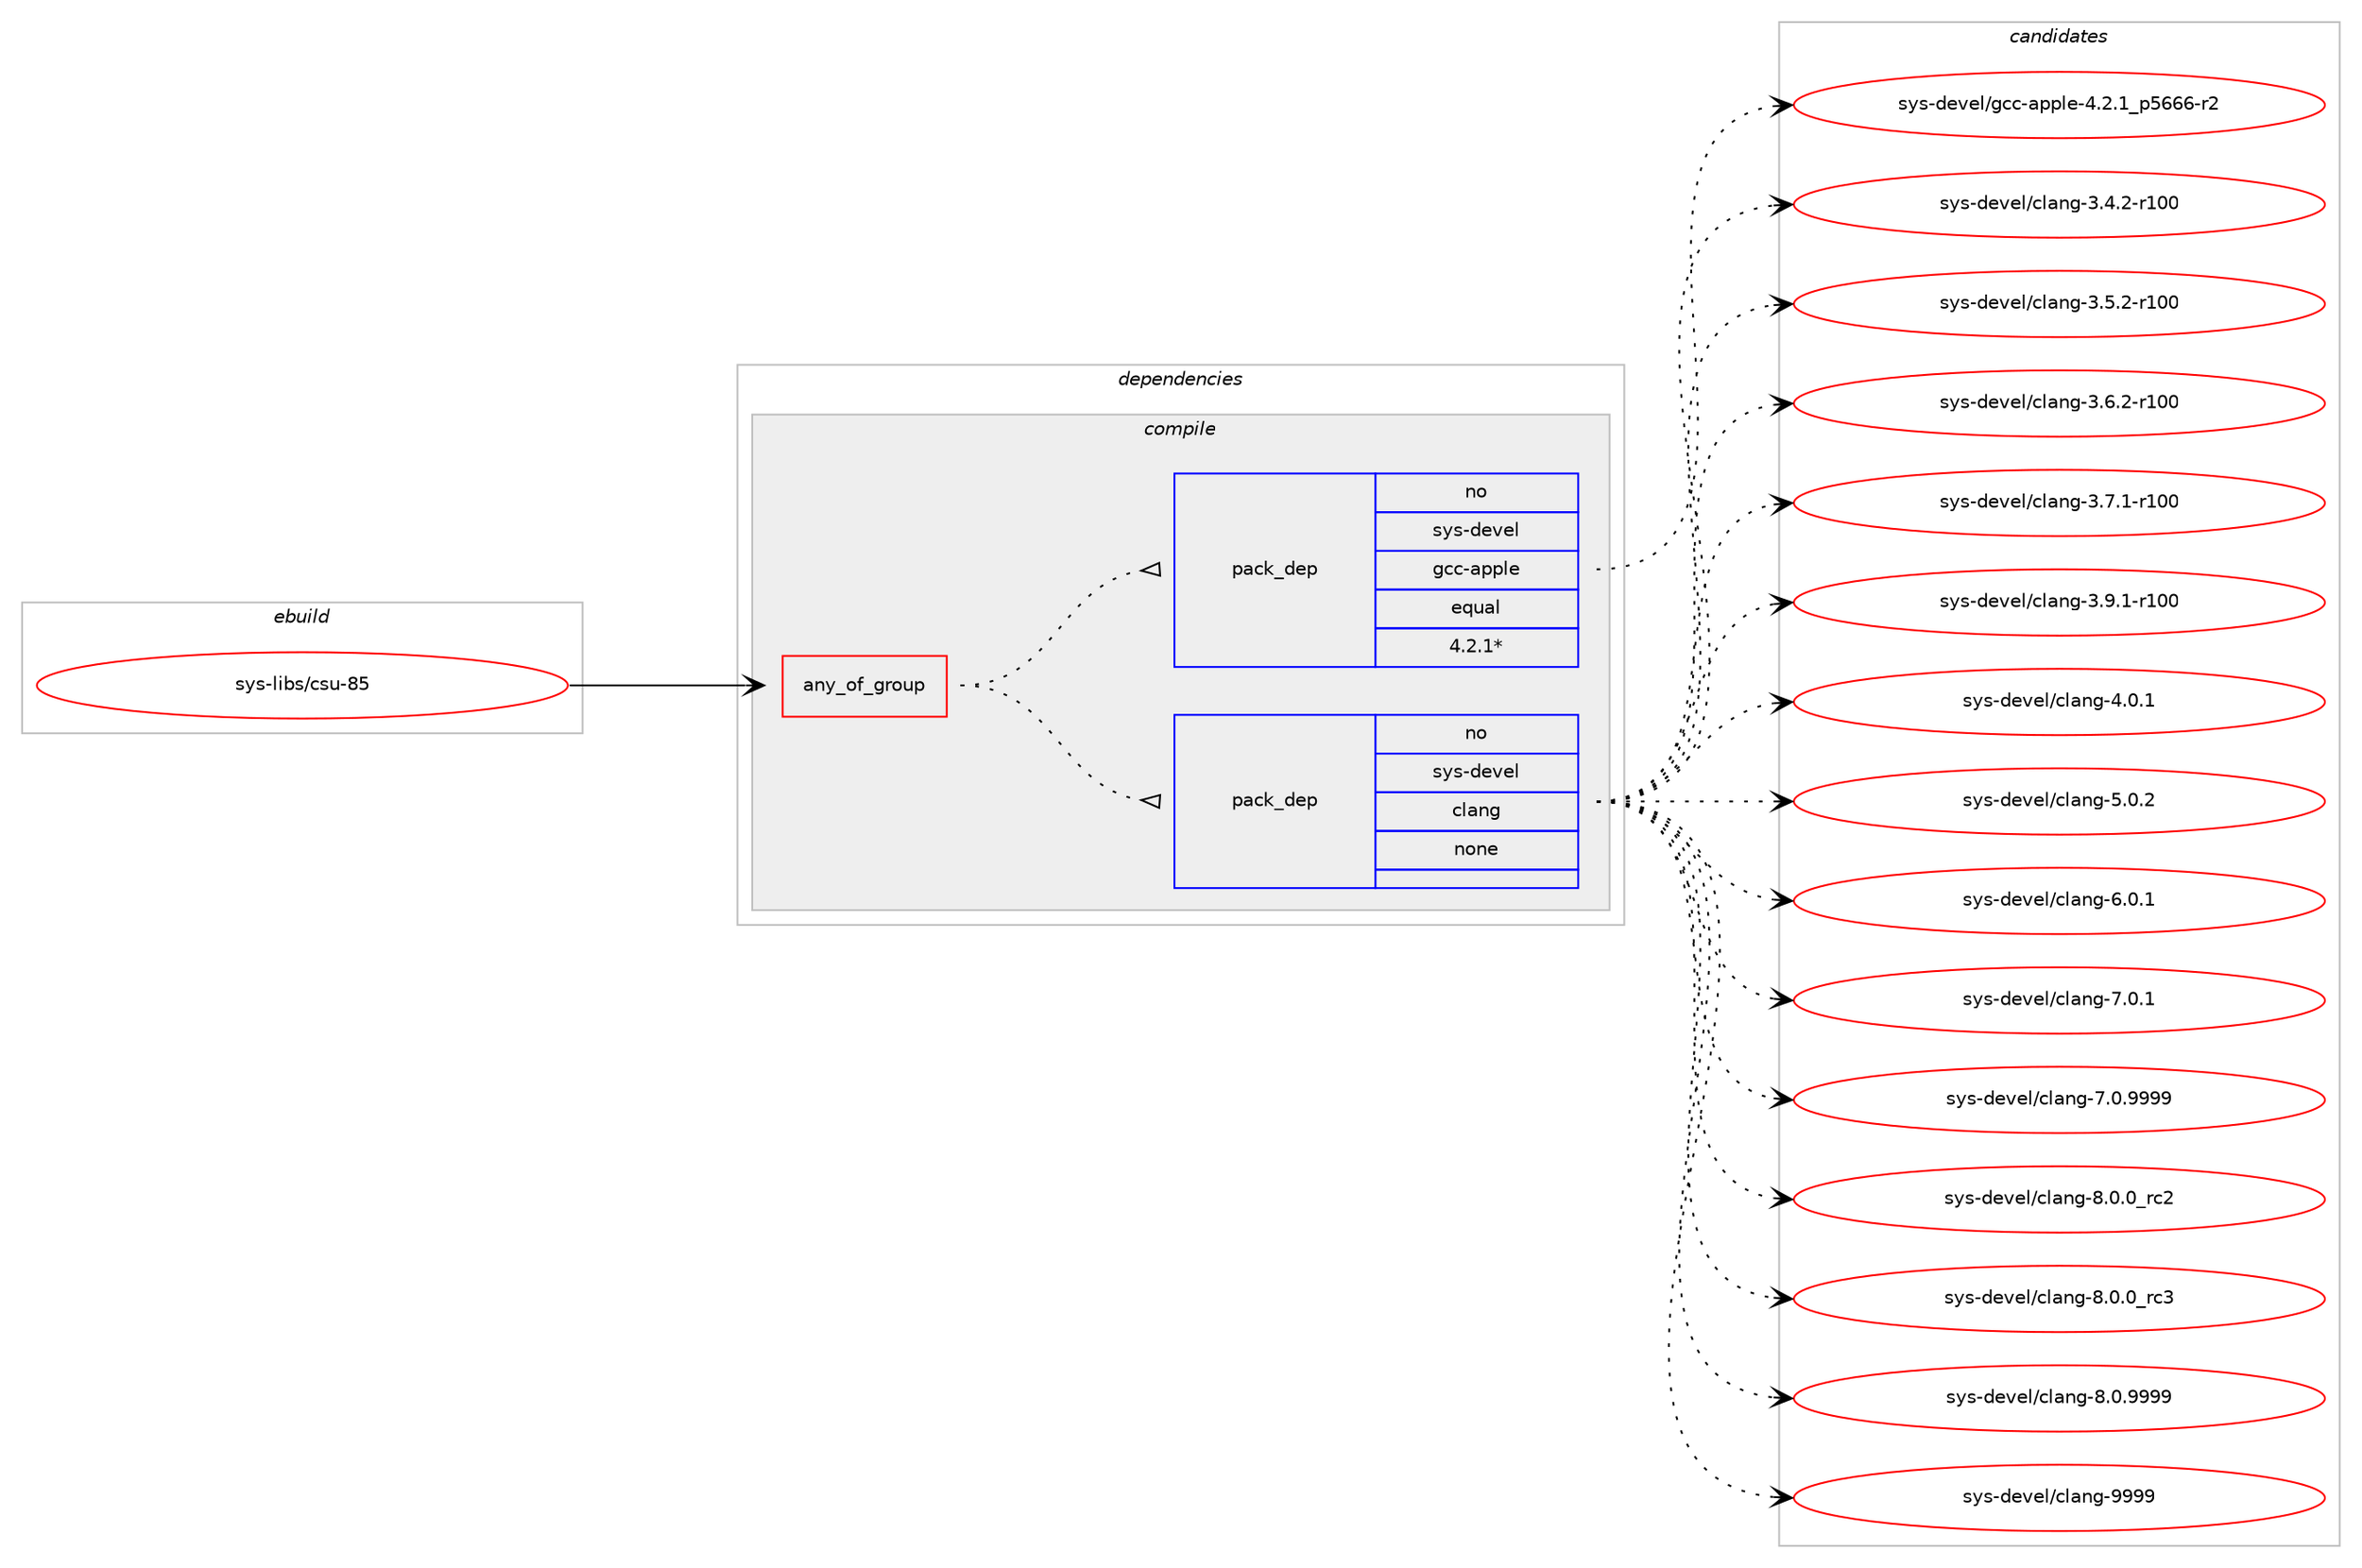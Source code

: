 digraph prolog {

# *************
# Graph options
# *************

newrank=true;
concentrate=true;
compound=true;
graph [rankdir=LR,fontname=Helvetica,fontsize=10,ranksep=1.5];#, ranksep=2.5, nodesep=0.2];
edge  [arrowhead=vee];
node  [fontname=Helvetica,fontsize=10];

# **********
# The ebuild
# **********

subgraph cluster_leftcol {
color=gray;
rank=same;
label=<<i>ebuild</i>>;
id [label="sys-libs/csu-85", color=red, width=4, href="../sys-libs/csu-85.svg"];
}

# ****************
# The dependencies
# ****************

subgraph cluster_midcol {
color=gray;
label=<<i>dependencies</i>>;
subgraph cluster_compile {
fillcolor="#eeeeee";
style=filled;
label=<<i>compile</i>>;
subgraph any27644 {
dependency1736596 [label=<<TABLE BORDER="0" CELLBORDER="1" CELLSPACING="0" CELLPADDING="4"><TR><TD CELLPADDING="10">any_of_group</TD></TR></TABLE>>, shape=none, color=red];subgraph pack1246523 {
dependency1736597 [label=<<TABLE BORDER="0" CELLBORDER="1" CELLSPACING="0" CELLPADDING="4" WIDTH="220"><TR><TD ROWSPAN="6" CELLPADDING="30">pack_dep</TD></TR><TR><TD WIDTH="110">no</TD></TR><TR><TD>sys-devel</TD></TR><TR><TD>clang</TD></TR><TR><TD>none</TD></TR><TR><TD></TD></TR></TABLE>>, shape=none, color=blue];
}
dependency1736596:e -> dependency1736597:w [weight=20,style="dotted",arrowhead="oinv"];
subgraph pack1246524 {
dependency1736598 [label=<<TABLE BORDER="0" CELLBORDER="1" CELLSPACING="0" CELLPADDING="4" WIDTH="220"><TR><TD ROWSPAN="6" CELLPADDING="30">pack_dep</TD></TR><TR><TD WIDTH="110">no</TD></TR><TR><TD>sys-devel</TD></TR><TR><TD>gcc-apple</TD></TR><TR><TD>equal</TD></TR><TR><TD>4.2.1*</TD></TR></TABLE>>, shape=none, color=blue];
}
dependency1736596:e -> dependency1736598:w [weight=20,style="dotted",arrowhead="oinv"];
}
id:e -> dependency1736596:w [weight=20,style="solid",arrowhead="vee"];
}
subgraph cluster_compileandrun {
fillcolor="#eeeeee";
style=filled;
label=<<i>compile and run</i>>;
}
subgraph cluster_run {
fillcolor="#eeeeee";
style=filled;
label=<<i>run</i>>;
}
}

# **************
# The candidates
# **************

subgraph cluster_choices {
rank=same;
color=gray;
label=<<i>candidates</i>>;

subgraph choice1246523 {
color=black;
nodesep=1;
choice1151211154510010111810110847991089711010345514652465045114494848 [label="sys-devel/clang-3.4.2-r100", color=red, width=4,href="../sys-devel/clang-3.4.2-r100.svg"];
choice1151211154510010111810110847991089711010345514653465045114494848 [label="sys-devel/clang-3.5.2-r100", color=red, width=4,href="../sys-devel/clang-3.5.2-r100.svg"];
choice1151211154510010111810110847991089711010345514654465045114494848 [label="sys-devel/clang-3.6.2-r100", color=red, width=4,href="../sys-devel/clang-3.6.2-r100.svg"];
choice1151211154510010111810110847991089711010345514655464945114494848 [label="sys-devel/clang-3.7.1-r100", color=red, width=4,href="../sys-devel/clang-3.7.1-r100.svg"];
choice1151211154510010111810110847991089711010345514657464945114494848 [label="sys-devel/clang-3.9.1-r100", color=red, width=4,href="../sys-devel/clang-3.9.1-r100.svg"];
choice11512111545100101118101108479910897110103455246484649 [label="sys-devel/clang-4.0.1", color=red, width=4,href="../sys-devel/clang-4.0.1.svg"];
choice11512111545100101118101108479910897110103455346484650 [label="sys-devel/clang-5.0.2", color=red, width=4,href="../sys-devel/clang-5.0.2.svg"];
choice11512111545100101118101108479910897110103455446484649 [label="sys-devel/clang-6.0.1", color=red, width=4,href="../sys-devel/clang-6.0.1.svg"];
choice11512111545100101118101108479910897110103455546484649 [label="sys-devel/clang-7.0.1", color=red, width=4,href="../sys-devel/clang-7.0.1.svg"];
choice11512111545100101118101108479910897110103455546484657575757 [label="sys-devel/clang-7.0.9999", color=red, width=4,href="../sys-devel/clang-7.0.9999.svg"];
choice11512111545100101118101108479910897110103455646484648951149950 [label="sys-devel/clang-8.0.0_rc2", color=red, width=4,href="../sys-devel/clang-8.0.0_rc2.svg"];
choice11512111545100101118101108479910897110103455646484648951149951 [label="sys-devel/clang-8.0.0_rc3", color=red, width=4,href="../sys-devel/clang-8.0.0_rc3.svg"];
choice11512111545100101118101108479910897110103455646484657575757 [label="sys-devel/clang-8.0.9999", color=red, width=4,href="../sys-devel/clang-8.0.9999.svg"];
choice115121115451001011181011084799108971101034557575757 [label="sys-devel/clang-9999", color=red, width=4,href="../sys-devel/clang-9999.svg"];
dependency1736597:e -> choice1151211154510010111810110847991089711010345514652465045114494848:w [style=dotted,weight="100"];
dependency1736597:e -> choice1151211154510010111810110847991089711010345514653465045114494848:w [style=dotted,weight="100"];
dependency1736597:e -> choice1151211154510010111810110847991089711010345514654465045114494848:w [style=dotted,weight="100"];
dependency1736597:e -> choice1151211154510010111810110847991089711010345514655464945114494848:w [style=dotted,weight="100"];
dependency1736597:e -> choice1151211154510010111810110847991089711010345514657464945114494848:w [style=dotted,weight="100"];
dependency1736597:e -> choice11512111545100101118101108479910897110103455246484649:w [style=dotted,weight="100"];
dependency1736597:e -> choice11512111545100101118101108479910897110103455346484650:w [style=dotted,weight="100"];
dependency1736597:e -> choice11512111545100101118101108479910897110103455446484649:w [style=dotted,weight="100"];
dependency1736597:e -> choice11512111545100101118101108479910897110103455546484649:w [style=dotted,weight="100"];
dependency1736597:e -> choice11512111545100101118101108479910897110103455546484657575757:w [style=dotted,weight="100"];
dependency1736597:e -> choice11512111545100101118101108479910897110103455646484648951149950:w [style=dotted,weight="100"];
dependency1736597:e -> choice11512111545100101118101108479910897110103455646484648951149951:w [style=dotted,weight="100"];
dependency1736597:e -> choice11512111545100101118101108479910897110103455646484657575757:w [style=dotted,weight="100"];
dependency1736597:e -> choice115121115451001011181011084799108971101034557575757:w [style=dotted,weight="100"];
}
subgraph choice1246524 {
color=black;
nodesep=1;
choice11512111545100101118101108471039999459711211210810145524650464995112535454544511450 [label="sys-devel/gcc-apple-4.2.1_p5666-r2", color=red, width=4,href="../sys-devel/gcc-apple-4.2.1_p5666-r2.svg"];
dependency1736598:e -> choice11512111545100101118101108471039999459711211210810145524650464995112535454544511450:w [style=dotted,weight="100"];
}
}

}
